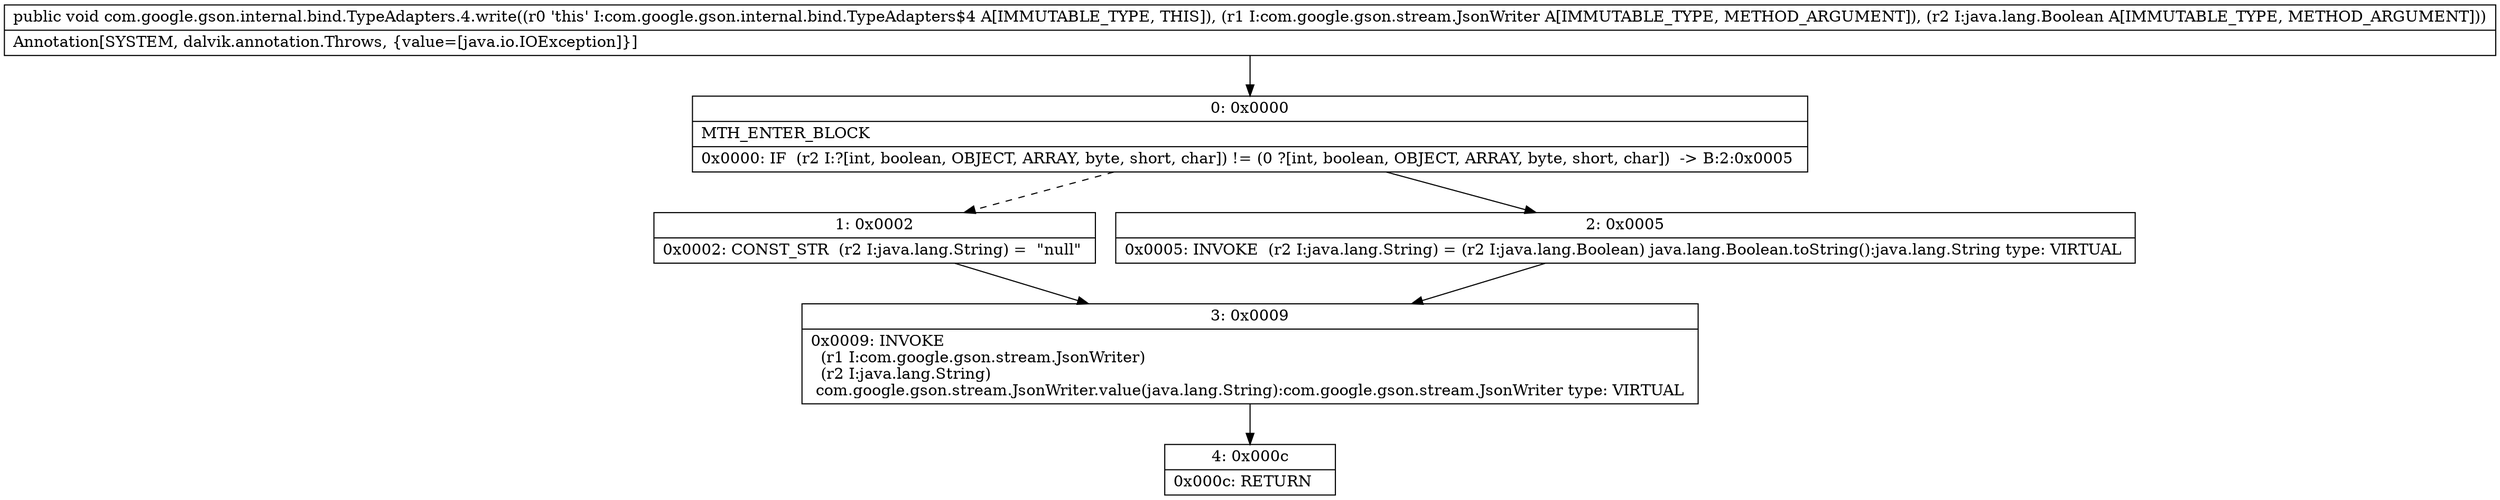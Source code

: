 digraph "CFG forcom.google.gson.internal.bind.TypeAdapters.4.write(Lcom\/google\/gson\/stream\/JsonWriter;Ljava\/lang\/Boolean;)V" {
Node_0 [shape=record,label="{0\:\ 0x0000|MTH_ENTER_BLOCK\l|0x0000: IF  (r2 I:?[int, boolean, OBJECT, ARRAY, byte, short, char]) != (0 ?[int, boolean, OBJECT, ARRAY, byte, short, char])  \-\> B:2:0x0005 \l}"];
Node_1 [shape=record,label="{1\:\ 0x0002|0x0002: CONST_STR  (r2 I:java.lang.String) =  \"null\" \l}"];
Node_2 [shape=record,label="{2\:\ 0x0005|0x0005: INVOKE  (r2 I:java.lang.String) = (r2 I:java.lang.Boolean) java.lang.Boolean.toString():java.lang.String type: VIRTUAL \l}"];
Node_3 [shape=record,label="{3\:\ 0x0009|0x0009: INVOKE  \l  (r1 I:com.google.gson.stream.JsonWriter)\l  (r2 I:java.lang.String)\l com.google.gson.stream.JsonWriter.value(java.lang.String):com.google.gson.stream.JsonWriter type: VIRTUAL \l}"];
Node_4 [shape=record,label="{4\:\ 0x000c|0x000c: RETURN   \l}"];
MethodNode[shape=record,label="{public void com.google.gson.internal.bind.TypeAdapters.4.write((r0 'this' I:com.google.gson.internal.bind.TypeAdapters$4 A[IMMUTABLE_TYPE, THIS]), (r1 I:com.google.gson.stream.JsonWriter A[IMMUTABLE_TYPE, METHOD_ARGUMENT]), (r2 I:java.lang.Boolean A[IMMUTABLE_TYPE, METHOD_ARGUMENT]))  | Annotation[SYSTEM, dalvik.annotation.Throws, \{value=[java.io.IOException]\}]\l}"];
MethodNode -> Node_0;
Node_0 -> Node_1[style=dashed];
Node_0 -> Node_2;
Node_1 -> Node_3;
Node_2 -> Node_3;
Node_3 -> Node_4;
}

